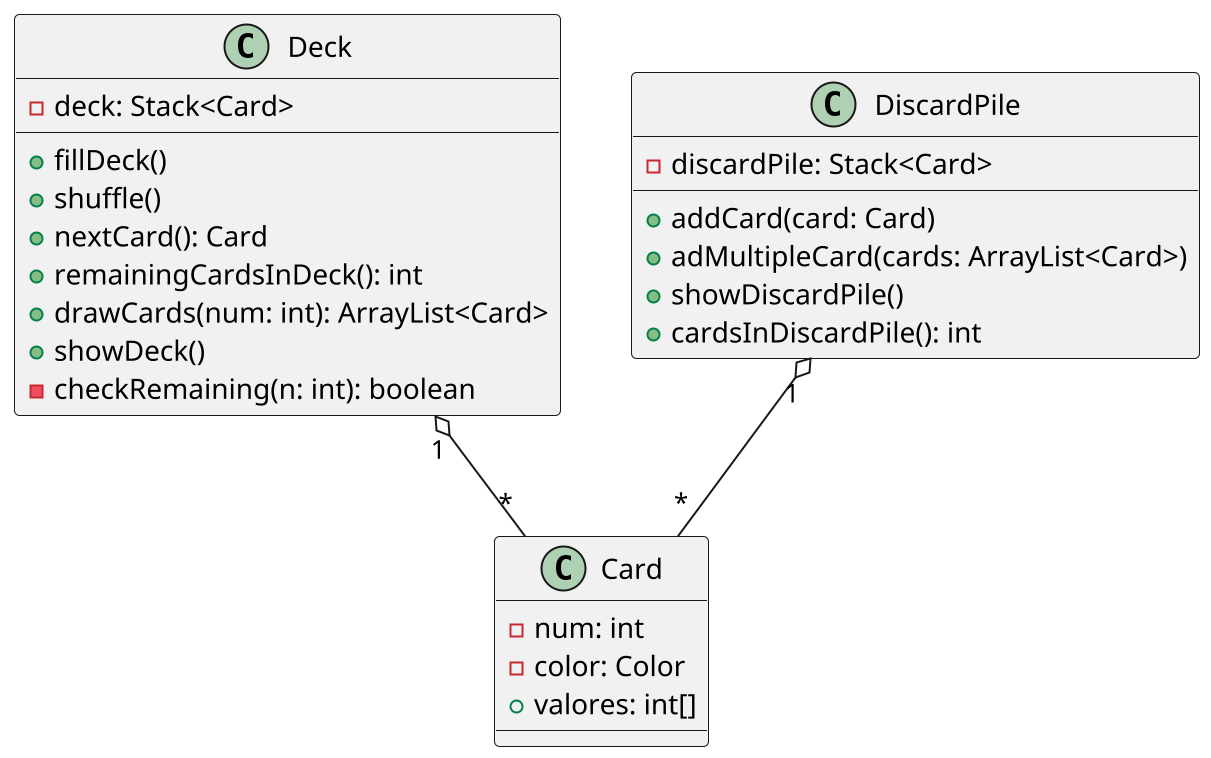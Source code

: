@startuml Ej3
scale 2

Class Card {
    -num: int
    -color: Color
    +valores: int[]

}

Class Deck {
    -deck: Stack<Card>

    +fillDeck() 
    +shuffle()
    +nextCard(): Card
    +remainingCardsInDeck(): int
    +drawCards(num: int): ArrayList<Card>
    +showDeck()
    -checkRemaining(n: int): boolean
}

Class DiscardPile {
    -discardPile: Stack<Card>

    +addCard(card: Card)
    +adMultipleCard(cards: ArrayList<Card>)
    +showDiscardPile()
    +cardsInDiscardPile(): int

}

Deck "1" o-- "*" Card
DiscardPile "1" o-- "*" Card
@enduml
